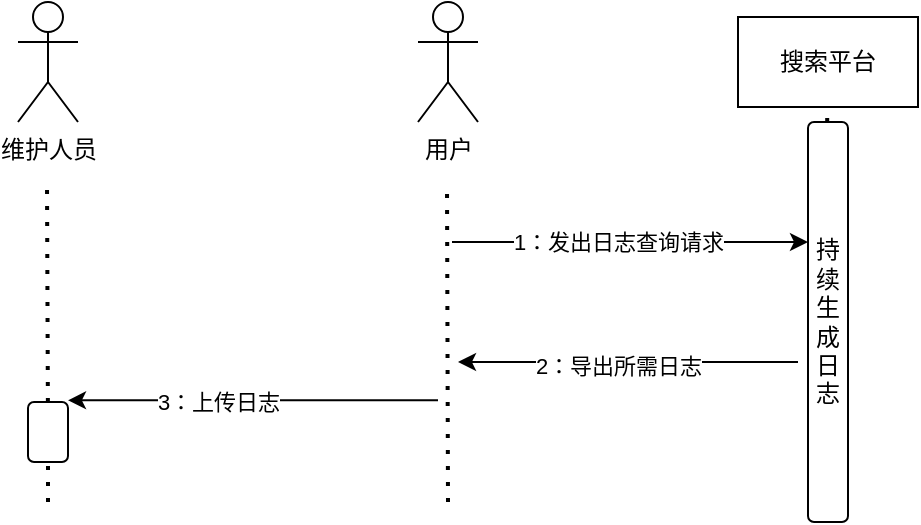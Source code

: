 <mxfile version="26.1.1">
  <diagram name="第 1 页" id="sQKyFXkG9tEpdB2zIKN7">
    <mxGraphModel dx="1662" dy="514" grid="1" gridSize="10" guides="1" tooltips="1" connect="1" arrows="1" fold="1" page="1" pageScale="1" pageWidth="827" pageHeight="1169" math="0" shadow="0">
      <root>
        <mxCell id="0" />
        <mxCell id="1" parent="0" />
        <mxCell id="QiWJ2xzHUQRs3mexZXQd-1" value="用户" style="shape=umlActor;verticalLabelPosition=bottom;verticalAlign=top;html=1;outlineConnect=0;" vertex="1" parent="1">
          <mxGeometry x="200" y="130" width="30" height="60" as="geometry" />
        </mxCell>
        <mxCell id="QiWJ2xzHUQRs3mexZXQd-2" value="" style="endArrow=none;dashed=1;html=1;dashPattern=1 3;strokeWidth=2;rounded=0;" edge="1" parent="1">
          <mxGeometry width="50" height="50" relative="1" as="geometry">
            <mxPoint x="215" y="380" as="sourcePoint" />
            <mxPoint x="214.5" y="220" as="targetPoint" />
          </mxGeometry>
        </mxCell>
        <mxCell id="QiWJ2xzHUQRs3mexZXQd-3" value="搜索平台" style="rounded=0;whiteSpace=wrap;html=1;" vertex="1" parent="1">
          <mxGeometry x="360" y="137.5" width="90" height="45" as="geometry" />
        </mxCell>
        <mxCell id="QiWJ2xzHUQRs3mexZXQd-4" value="" style="endArrow=none;dashed=1;html=1;dashPattern=1 3;strokeWidth=2;rounded=0;" edge="1" parent="1" source="QiWJ2xzHUQRs3mexZXQd-7">
          <mxGeometry width="50" height="50" relative="1" as="geometry">
            <mxPoint x="405" y="520" as="sourcePoint" />
            <mxPoint x="404.58" y="182.5" as="targetPoint" />
          </mxGeometry>
        </mxCell>
        <mxCell id="QiWJ2xzHUQRs3mexZXQd-7" value="持续生成日志" style="rounded=1;whiteSpace=wrap;html=1;" vertex="1" parent="1">
          <mxGeometry x="395" y="190" width="20" height="200" as="geometry" />
        </mxCell>
        <mxCell id="QiWJ2xzHUQRs3mexZXQd-11" value="" style="endArrow=classic;html=1;rounded=0;" edge="1" parent="1">
          <mxGeometry width="50" height="50" relative="1" as="geometry">
            <mxPoint x="217" y="250" as="sourcePoint" />
            <mxPoint x="395" y="250" as="targetPoint" />
          </mxGeometry>
        </mxCell>
        <mxCell id="QiWJ2xzHUQRs3mexZXQd-12" value="1：发出日志查询请求" style="edgeLabel;html=1;align=center;verticalAlign=middle;resizable=0;points=[];" vertex="1" connectable="0" parent="QiWJ2xzHUQRs3mexZXQd-11">
          <mxGeometry x="-0.166" y="1" relative="1" as="geometry">
            <mxPoint x="9" y="1" as="offset" />
          </mxGeometry>
        </mxCell>
        <mxCell id="QiWJ2xzHUQRs3mexZXQd-13" value="" style="endArrow=classic;html=1;rounded=0;" edge="1" parent="1">
          <mxGeometry width="50" height="50" relative="1" as="geometry">
            <mxPoint x="390" y="310" as="sourcePoint" />
            <mxPoint x="220" y="310" as="targetPoint" />
          </mxGeometry>
        </mxCell>
        <mxCell id="QiWJ2xzHUQRs3mexZXQd-14" value="2：导出所需日志" style="edgeLabel;html=1;align=center;verticalAlign=middle;resizable=0;points=[];" vertex="1" connectable="0" parent="QiWJ2xzHUQRs3mexZXQd-13">
          <mxGeometry x="-0.166" y="1" relative="1" as="geometry">
            <mxPoint x="-19" y="1" as="offset" />
          </mxGeometry>
        </mxCell>
        <mxCell id="QiWJ2xzHUQRs3mexZXQd-40" value="" style="endArrow=classic;html=1;rounded=0;exitX=0;exitY=1;exitDx=0;exitDy=0;" edge="1" parent="1">
          <mxGeometry width="50" height="50" relative="1" as="geometry">
            <mxPoint x="210" y="329.17" as="sourcePoint" />
            <mxPoint x="25" y="329.17" as="targetPoint" />
          </mxGeometry>
        </mxCell>
        <mxCell id="QiWJ2xzHUQRs3mexZXQd-41" value="3：上传日志" style="edgeLabel;html=1;align=center;verticalAlign=middle;resizable=0;points=[];" vertex="1" connectable="0" parent="QiWJ2xzHUQRs3mexZXQd-40">
          <mxGeometry x="0.339" y="1" relative="1" as="geometry">
            <mxPoint x="14" as="offset" />
          </mxGeometry>
        </mxCell>
        <mxCell id="QiWJ2xzHUQRs3mexZXQd-44" value="维护人员" style="shape=umlActor;verticalLabelPosition=bottom;verticalAlign=top;html=1;outlineConnect=0;" vertex="1" parent="1">
          <mxGeometry y="130" width="30" height="60" as="geometry" />
        </mxCell>
        <mxCell id="QiWJ2xzHUQRs3mexZXQd-45" value="" style="endArrow=none;dashed=1;html=1;dashPattern=1 3;strokeWidth=2;rounded=0;" edge="1" parent="1" source="QiWJ2xzHUQRs3mexZXQd-46">
          <mxGeometry width="50" height="50" relative="1" as="geometry">
            <mxPoint x="15" y="380" as="sourcePoint" />
            <mxPoint x="14.5" y="220" as="targetPoint" />
          </mxGeometry>
        </mxCell>
        <mxCell id="QiWJ2xzHUQRs3mexZXQd-47" value="" style="endArrow=none;dashed=1;html=1;dashPattern=1 3;strokeWidth=2;rounded=0;" edge="1" parent="1" target="QiWJ2xzHUQRs3mexZXQd-46">
          <mxGeometry width="50" height="50" relative="1" as="geometry">
            <mxPoint x="15" y="380" as="sourcePoint" />
            <mxPoint x="14.5" y="220" as="targetPoint" />
          </mxGeometry>
        </mxCell>
        <mxCell id="QiWJ2xzHUQRs3mexZXQd-46" value="" style="rounded=1;whiteSpace=wrap;html=1;" vertex="1" parent="1">
          <mxGeometry x="5" y="330" width="20" height="30" as="geometry" />
        </mxCell>
      </root>
    </mxGraphModel>
  </diagram>
</mxfile>
